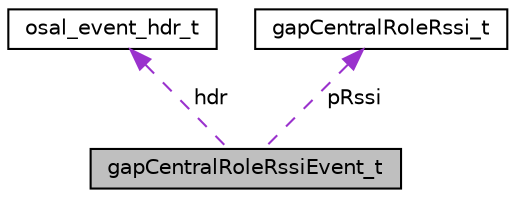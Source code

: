 digraph "gapCentralRoleRssiEvent_t"
{
  edge [fontname="Helvetica",fontsize="10",labelfontname="Helvetica",labelfontsize="10"];
  node [fontname="Helvetica",fontsize="10",shape=record];
  Node1 [label="gapCentralRoleRssiEvent_t",height=0.2,width=0.4,color="black", fillcolor="grey75", style="filled" fontcolor="black"];
  Node2 -> Node1 [dir="back",color="darkorchid3",fontsize="10",style="dashed",label=" hdr" ,fontname="Helvetica"];
  Node2 [label="osal_event_hdr_t",height=0.2,width=0.4,color="black", fillcolor="white", style="filled",URL="$structosal__event__hdr__t.html"];
  Node3 -> Node1 [dir="back",color="darkorchid3",fontsize="10",style="dashed",label=" pRssi" ,fontname="Helvetica"];
  Node3 [label="gapCentralRoleRssi_t",height=0.2,width=0.4,color="black", fillcolor="white", style="filled",URL="$structgap_central_role_rssi__t.html"];
}
